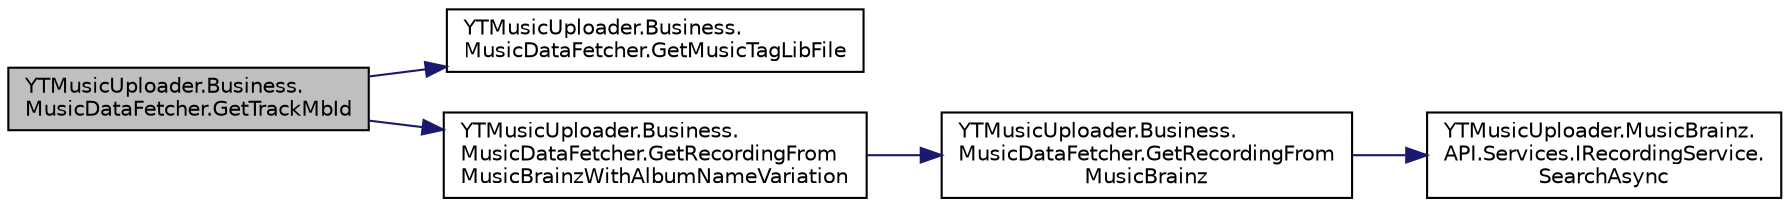 digraph "YTMusicUploader.Business.MusicDataFetcher.GetTrackMbId"
{
 // LATEX_PDF_SIZE
  edge [fontname="Helvetica",fontsize="10",labelfontname="Helvetica",labelfontsize="10"];
  node [fontname="Helvetica",fontsize="10",shape=record];
  rankdir="LR";
  Node1 [label="YTMusicUploader.Business.\lMusicDataFetcher.GetTrackMbId",height=0.2,width=0.4,color="black", fillcolor="grey75", style="filled", fontcolor="black",tooltip="First looks at the file meta data for the track MBID then makes a request to MusicBrainz if it's not ..."];
  Node1 -> Node2 [color="midnightblue",fontsize="10",style="solid"];
  Node2 [label="YTMusicUploader.Business.\lMusicDataFetcher.GetMusicTagLibFile",height=0.2,width=0.4,color="black", fillcolor="white", style="filled",URL="$dc/db7/class_y_t_music_uploader_1_1_business_1_1_music_data_fetcher.html#a50e0a63ee984508b8677e836e27ca4cb",tooltip="Gets a TabLib (TabLib library object of music file meta data) file object of a given music music file"];
  Node1 -> Node3 [color="midnightblue",fontsize="10",style="solid"];
  Node3 [label="YTMusicUploader.Business.\lMusicDataFetcher.GetRecordingFrom\lMusicBrainzWithAlbumNameVariation",height=0.2,width=0.4,color="black", fillcolor="white", style="filled",URL="$dc/db7/class_y_t_music_uploader_1_1_business_1_1_music_data_fetcher.html#a5fe39e790b91f72fb24ae86546217a0f",tooltip="Get the recording (track data) from MusicBrainz via query using the artist, album an track names...."];
  Node3 -> Node4 [color="midnightblue",fontsize="10",style="solid"];
  Node4 [label="YTMusicUploader.Business.\lMusicDataFetcher.GetRecordingFrom\lMusicBrainz",height=0.2,width=0.4,color="black", fillcolor="white", style="filled",URL="$dc/db7/class_y_t_music_uploader_1_1_business_1_1_music_data_fetcher.html#a7892203555b075bcf4bbb7da3a43ba0e",tooltip="Get the recording (track data) from MusicBrainz via query using the artist, album an track names"];
  Node4 -> Node5 [color="midnightblue",fontsize="10",style="solid"];
  Node5 [label="YTMusicUploader.MusicBrainz.\lAPI.Services.IRecordingService.\lSearchAsync",height=0.2,width=0.4,color="black", fillcolor="white", style="filled",URL="$db/d6f/interface_y_t_music_uploader_1_1_music_brainz_1_1_a_p_i_1_1_services_1_1_i_recording_service.html#aa65773bd4edd753f4b269f3eefccb5dc",tooltip="Search for an recording in the MusicBrainz database, matching the given query."];
}
